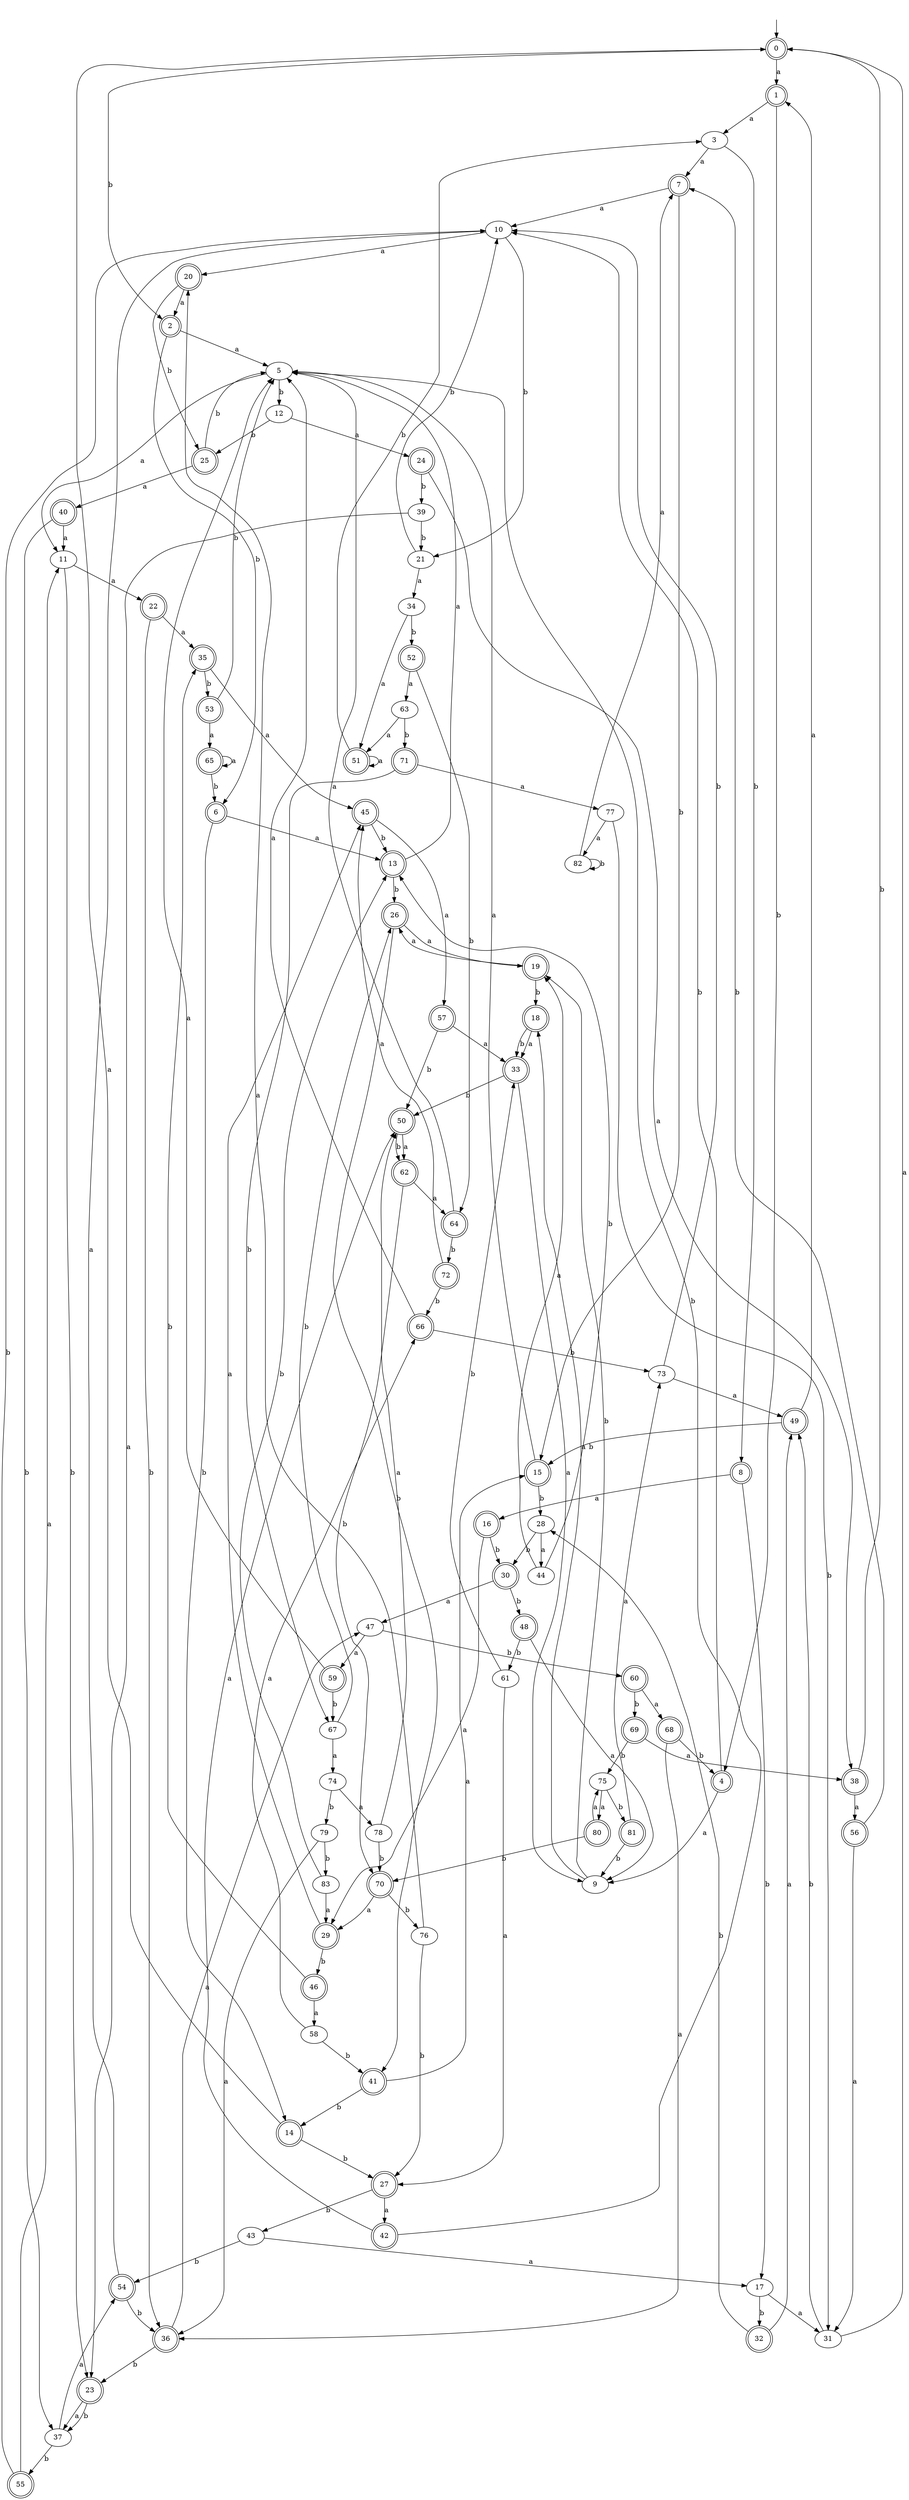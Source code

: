 digraph RandomDFA {
  __start0 [label="", shape=none];
  __start0 -> 0 [label=""];
  0 [shape=circle] [shape=doublecircle]
  0 -> 1 [label="a"]
  0 -> 2 [label="b"]
  1 [shape=doublecircle]
  1 -> 3 [label="a"]
  1 -> 4 [label="b"]
  2 [shape=doublecircle]
  2 -> 5 [label="a"]
  2 -> 6 [label="b"]
  3
  3 -> 7 [label="a"]
  3 -> 8 [label="b"]
  4 [shape=doublecircle]
  4 -> 9 [label="a"]
  4 -> 10 [label="b"]
  5
  5 -> 11 [label="a"]
  5 -> 12 [label="b"]
  6 [shape=doublecircle]
  6 -> 13 [label="a"]
  6 -> 14 [label="b"]
  7 [shape=doublecircle]
  7 -> 10 [label="a"]
  7 -> 15 [label="b"]
  8 [shape=doublecircle]
  8 -> 16 [label="a"]
  8 -> 17 [label="b"]
  9
  9 -> 18 [label="a"]
  9 -> 19 [label="b"]
  10
  10 -> 20 [label="a"]
  10 -> 21 [label="b"]
  11
  11 -> 22 [label="a"]
  11 -> 23 [label="b"]
  12
  12 -> 24 [label="a"]
  12 -> 25 [label="b"]
  13 [shape=doublecircle]
  13 -> 5 [label="a"]
  13 -> 26 [label="b"]
  14 [shape=doublecircle]
  14 -> 0 [label="a"]
  14 -> 27 [label="b"]
  15 [shape=doublecircle]
  15 -> 5 [label="a"]
  15 -> 28 [label="b"]
  16 [shape=doublecircle]
  16 -> 29 [label="a"]
  16 -> 30 [label="b"]
  17
  17 -> 31 [label="a"]
  17 -> 32 [label="b"]
  18 [shape=doublecircle]
  18 -> 33 [label="a"]
  18 -> 33 [label="b"]
  19 [shape=doublecircle]
  19 -> 26 [label="a"]
  19 -> 18 [label="b"]
  20 [shape=doublecircle]
  20 -> 2 [label="a"]
  20 -> 25 [label="b"]
  21
  21 -> 34 [label="a"]
  21 -> 10 [label="b"]
  22 [shape=doublecircle]
  22 -> 35 [label="a"]
  22 -> 36 [label="b"]
  23 [shape=doublecircle]
  23 -> 37 [label="a"]
  23 -> 37 [label="b"]
  24 [shape=doublecircle]
  24 -> 38 [label="a"]
  24 -> 39 [label="b"]
  25 [shape=doublecircle]
  25 -> 40 [label="a"]
  25 -> 5 [label="b"]
  26 [shape=doublecircle]
  26 -> 19 [label="a"]
  26 -> 41 [label="b"]
  27 [shape=doublecircle]
  27 -> 42 [label="a"]
  27 -> 43 [label="b"]
  28
  28 -> 44 [label="a"]
  28 -> 30 [label="b"]
  29 [shape=doublecircle]
  29 -> 45 [label="a"]
  29 -> 46 [label="b"]
  30 [shape=doublecircle]
  30 -> 47 [label="a"]
  30 -> 48 [label="b"]
  31
  31 -> 0 [label="a"]
  31 -> 49 [label="b"]
  32 [shape=doublecircle]
  32 -> 49 [label="a"]
  32 -> 28 [label="b"]
  33 [shape=doublecircle]
  33 -> 9 [label="a"]
  33 -> 50 [label="b"]
  34
  34 -> 51 [label="a"]
  34 -> 52 [label="b"]
  35 [shape=doublecircle]
  35 -> 45 [label="a"]
  35 -> 53 [label="b"]
  36 [shape=doublecircle]
  36 -> 47 [label="a"]
  36 -> 23 [label="b"]
  37
  37 -> 54 [label="a"]
  37 -> 55 [label="b"]
  38 [shape=doublecircle]
  38 -> 56 [label="a"]
  38 -> 0 [label="b"]
  39
  39 -> 23 [label="a"]
  39 -> 21 [label="b"]
  40 [shape=doublecircle]
  40 -> 11 [label="a"]
  40 -> 37 [label="b"]
  41 [shape=doublecircle]
  41 -> 15 [label="a"]
  41 -> 14 [label="b"]
  42 [shape=doublecircle]
  42 -> 50 [label="a"]
  42 -> 5 [label="b"]
  43
  43 -> 17 [label="a"]
  43 -> 54 [label="b"]
  44
  44 -> 19 [label="a"]
  44 -> 13 [label="b"]
  45 [shape=doublecircle]
  45 -> 57 [label="a"]
  45 -> 13 [label="b"]
  46 [shape=doublecircle]
  46 -> 58 [label="a"]
  46 -> 35 [label="b"]
  47
  47 -> 59 [label="a"]
  47 -> 60 [label="b"]
  48 [shape=doublecircle]
  48 -> 9 [label="a"]
  48 -> 61 [label="b"]
  49 [shape=doublecircle]
  49 -> 1 [label="a"]
  49 -> 15 [label="b"]
  50 [shape=doublecircle]
  50 -> 62 [label="a"]
  50 -> 62 [label="b"]
  51 [shape=doublecircle]
  51 -> 51 [label="a"]
  51 -> 3 [label="b"]
  52 [shape=doublecircle]
  52 -> 63 [label="a"]
  52 -> 64 [label="b"]
  53 [shape=doublecircle]
  53 -> 65 [label="a"]
  53 -> 5 [label="b"]
  54 [shape=doublecircle]
  54 -> 10 [label="a"]
  54 -> 36 [label="b"]
  55 [shape=doublecircle]
  55 -> 11 [label="a"]
  55 -> 10 [label="b"]
  56 [shape=doublecircle]
  56 -> 31 [label="a"]
  56 -> 7 [label="b"]
  57 [shape=doublecircle]
  57 -> 33 [label="a"]
  57 -> 50 [label="b"]
  58
  58 -> 66 [label="a"]
  58 -> 41 [label="b"]
  59 [shape=doublecircle]
  59 -> 5 [label="a"]
  59 -> 67 [label="b"]
  60 [shape=doublecircle]
  60 -> 68 [label="a"]
  60 -> 69 [label="b"]
  61
  61 -> 27 [label="a"]
  61 -> 33 [label="b"]
  62 [shape=doublecircle]
  62 -> 64 [label="a"]
  62 -> 70 [label="b"]
  63
  63 -> 51 [label="a"]
  63 -> 71 [label="b"]
  64 [shape=doublecircle]
  64 -> 5 [label="a"]
  64 -> 72 [label="b"]
  65 [shape=doublecircle]
  65 -> 65 [label="a"]
  65 -> 6 [label="b"]
  66 [shape=doublecircle]
  66 -> 5 [label="a"]
  66 -> 73 [label="b"]
  67
  67 -> 74 [label="a"]
  67 -> 26 [label="b"]
  68 [shape=doublecircle]
  68 -> 36 [label="a"]
  68 -> 4 [label="b"]
  69 [shape=doublecircle]
  69 -> 38 [label="a"]
  69 -> 75 [label="b"]
  70 [shape=doublecircle]
  70 -> 29 [label="a"]
  70 -> 76 [label="b"]
  71 [shape=doublecircle]
  71 -> 77 [label="a"]
  71 -> 67 [label="b"]
  72 [shape=doublecircle]
  72 -> 45 [label="a"]
  72 -> 66 [label="b"]
  73
  73 -> 49 [label="a"]
  73 -> 10 [label="b"]
  74
  74 -> 78 [label="a"]
  74 -> 79 [label="b"]
  75
  75 -> 80 [label="a"]
  75 -> 81 [label="b"]
  76
  76 -> 20 [label="a"]
  76 -> 27 [label="b"]
  77
  77 -> 82 [label="a"]
  77 -> 31 [label="b"]
  78
  78 -> 50 [label="a"]
  78 -> 70 [label="b"]
  79
  79 -> 36 [label="a"]
  79 -> 83 [label="b"]
  80 [shape=doublecircle]
  80 -> 75 [label="a"]
  80 -> 70 [label="b"]
  81 [shape=doublecircle]
  81 -> 73 [label="a"]
  81 -> 9 [label="b"]
  82
  82 -> 7 [label="a"]
  82 -> 82 [label="b"]
  83
  83 -> 29 [label="a"]
  83 -> 13 [label="b"]
}
